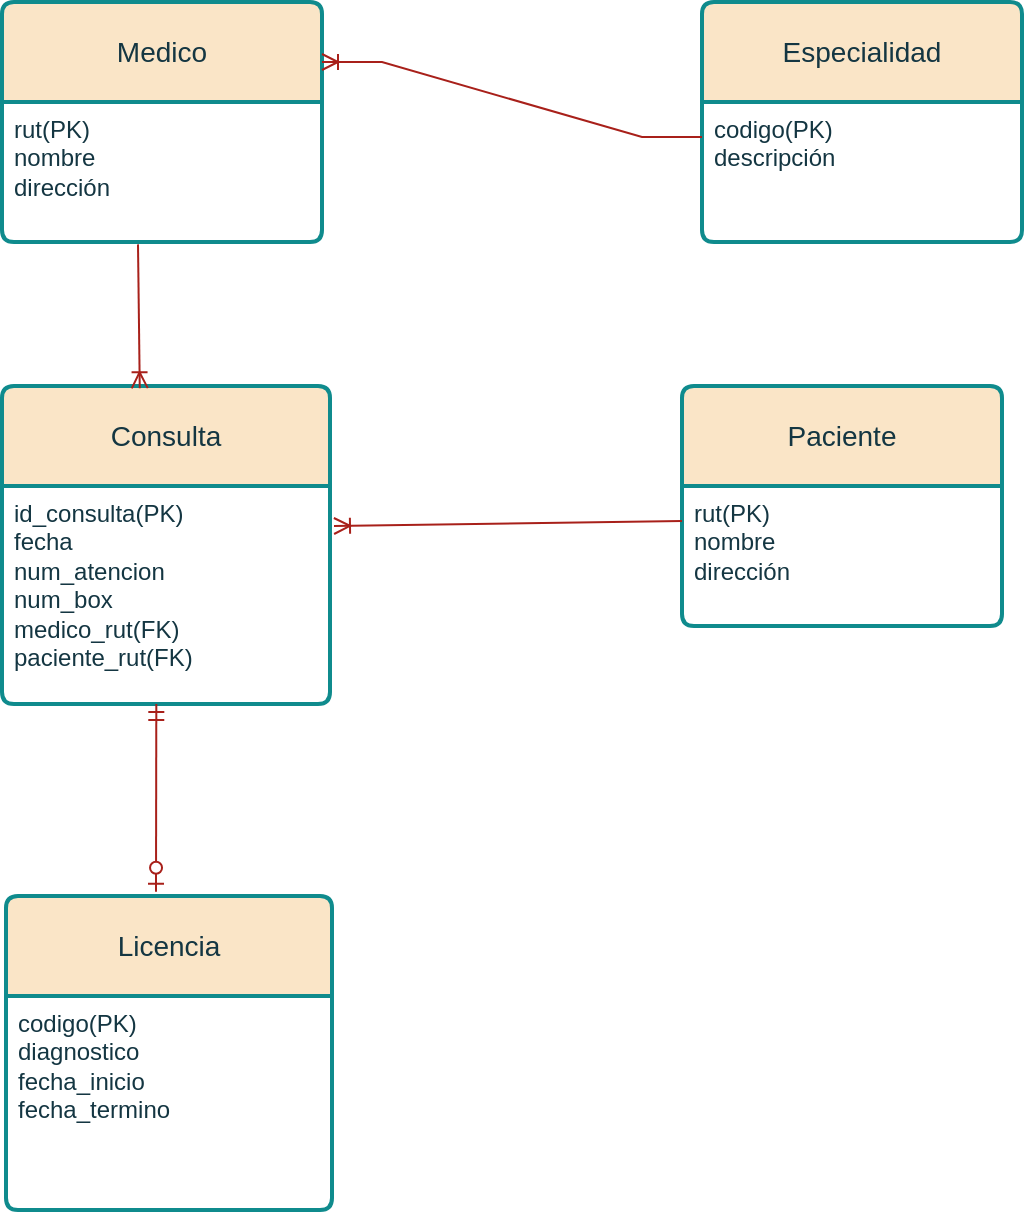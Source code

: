 <mxfile version="24.4.2" type="device">
  <diagram name="Página-1" id="hOnt8-4i_taNFi46hVp-">
    <mxGraphModel dx="1050" dy="572" grid="0" gridSize="10" guides="1" tooltips="1" connect="1" arrows="1" fold="1" page="1" pageScale="1" pageWidth="827" pageHeight="1169" background="#FFFFFF" math="0" shadow="0">
      <root>
        <mxCell id="0" />
        <mxCell id="1" parent="0" />
        <mxCell id="A3y6ZWQswXcBd1Y43o3--1" value="Medico" style="swimlane;childLayout=stackLayout;horizontal=1;startSize=50;horizontalStack=0;rounded=1;fontSize=14;fontStyle=0;strokeWidth=2;resizeParent=0;resizeLast=1;shadow=0;dashed=0;align=center;arcSize=4;whiteSpace=wrap;html=1;labelBackgroundColor=none;fillColor=#FAE5C7;strokeColor=#0F8B8D;fontColor=#143642;" parent="1" vertex="1">
          <mxGeometry x="70" y="100" width="160" height="120" as="geometry" />
        </mxCell>
        <mxCell id="A3y6ZWQswXcBd1Y43o3--2" value="rut(PK)&lt;div&gt;nombre&lt;br&gt;dirección&lt;/div&gt;" style="align=left;strokeColor=none;fillColor=none;spacingLeft=4;fontSize=12;verticalAlign=top;resizable=0;rotatable=0;part=1;html=1;labelBackgroundColor=none;fontColor=#143642;" parent="A3y6ZWQswXcBd1Y43o3--1" vertex="1">
          <mxGeometry y="50" width="160" height="70" as="geometry" />
        </mxCell>
        <mxCell id="A3y6ZWQswXcBd1Y43o3--3" value="Especialidad" style="swimlane;childLayout=stackLayout;horizontal=1;startSize=50;horizontalStack=0;rounded=1;fontSize=14;fontStyle=0;strokeWidth=2;resizeParent=0;resizeLast=1;shadow=0;dashed=0;align=center;arcSize=4;whiteSpace=wrap;html=1;labelBackgroundColor=none;fillColor=#FAE5C7;strokeColor=#0F8B8D;fontColor=#143642;" parent="1" vertex="1">
          <mxGeometry x="420" y="100" width="160" height="120" as="geometry" />
        </mxCell>
        <mxCell id="A3y6ZWQswXcBd1Y43o3--4" value="codigo(PK)&lt;div&gt;descripción&lt;br&gt;&lt;br&gt;&lt;/div&gt;" style="align=left;strokeColor=none;fillColor=none;spacingLeft=4;fontSize=12;verticalAlign=top;resizable=0;rotatable=0;part=1;html=1;labelBackgroundColor=none;fontColor=#143642;" parent="A3y6ZWQswXcBd1Y43o3--3" vertex="1">
          <mxGeometry y="50" width="160" height="70" as="geometry" />
        </mxCell>
        <mxCell id="A3y6ZWQswXcBd1Y43o3--5" value="Consulta" style="swimlane;childLayout=stackLayout;horizontal=1;startSize=50;horizontalStack=0;rounded=1;fontSize=14;fontStyle=0;strokeWidth=2;resizeParent=0;resizeLast=1;shadow=0;dashed=0;align=center;arcSize=4;whiteSpace=wrap;html=1;labelBackgroundColor=none;fillColor=#FAE5C7;strokeColor=#0F8B8D;fontColor=#143642;" parent="1" vertex="1">
          <mxGeometry x="70" y="292" width="164" height="159" as="geometry" />
        </mxCell>
        <mxCell id="A3y6ZWQswXcBd1Y43o3--6" value="&lt;div&gt;id_consulta(PK)&lt;/div&gt;&lt;div&gt;fecha&lt;/div&gt;&lt;div&gt;num_atencion&lt;br&gt;&lt;/div&gt;&lt;div&gt;&lt;span style=&quot;background-color: initial;&quot;&gt;num_box&lt;/span&gt;&lt;br&gt;&lt;/div&gt;&lt;div&gt;&lt;div&gt;medico_rut(FK)&lt;/div&gt;&lt;div&gt;paciente_rut(FK)&lt;/div&gt;&lt;/div&gt;" style="align=left;strokeColor=none;fillColor=none;spacingLeft=4;fontSize=12;verticalAlign=top;resizable=0;rotatable=0;part=1;html=1;labelBackgroundColor=none;fontColor=#143642;" parent="A3y6ZWQswXcBd1Y43o3--5" vertex="1">
          <mxGeometry y="50" width="164" height="109" as="geometry" />
        </mxCell>
        <mxCell id="A3y6ZWQswXcBd1Y43o3--9" value="Paciente" style="swimlane;childLayout=stackLayout;horizontal=1;startSize=50;horizontalStack=0;rounded=1;fontSize=14;fontStyle=0;strokeWidth=2;resizeParent=0;resizeLast=1;shadow=0;dashed=0;align=center;arcSize=4;whiteSpace=wrap;html=1;labelBackgroundColor=none;fillColor=#FAE5C7;strokeColor=#0F8B8D;fontColor=#143642;" parent="1" vertex="1">
          <mxGeometry x="410" y="292" width="160" height="120" as="geometry" />
        </mxCell>
        <mxCell id="A3y6ZWQswXcBd1Y43o3--10" value="rut(PK)&lt;div&gt;nombre&lt;br&gt;dirección&lt;/div&gt;" style="align=left;strokeColor=none;fillColor=none;spacingLeft=4;fontSize=12;verticalAlign=top;resizable=0;rotatable=0;part=1;html=1;labelBackgroundColor=none;fontColor=#143642;" parent="A3y6ZWQswXcBd1Y43o3--9" vertex="1">
          <mxGeometry y="50" width="160" height="70" as="geometry" />
        </mxCell>
        <mxCell id="A3y6ZWQswXcBd1Y43o3--11" value="" style="edgeStyle=entityRelationEdgeStyle;fontSize=12;html=1;endArrow=ERoneToMany;rounded=0;exitX=0;exitY=0.25;exitDx=0;exitDy=0;entryX=1;entryY=0.25;entryDx=0;entryDy=0;labelBackgroundColor=none;strokeColor=#A8201A;fontColor=default;" parent="1" source="A3y6ZWQswXcBd1Y43o3--4" target="A3y6ZWQswXcBd1Y43o3--1" edge="1">
          <mxGeometry width="100" height="100" relative="1" as="geometry">
            <mxPoint x="290" y="220" as="sourcePoint" />
            <mxPoint x="390" y="120" as="targetPoint" />
            <Array as="points">
              <mxPoint x="360" y="230" />
            </Array>
          </mxGeometry>
        </mxCell>
        <mxCell id="A3y6ZWQswXcBd1Y43o3--16" value="" style="fontSize=12;html=1;endArrow=ERoneToMany;rounded=0;exitX=0;exitY=0.25;exitDx=0;exitDy=0;labelBackgroundColor=none;strokeColor=#A8201A;fontColor=default;" parent="1" source="A3y6ZWQswXcBd1Y43o3--10" edge="1">
          <mxGeometry width="100" height="100" relative="1" as="geometry">
            <mxPoint x="350" y="312" as="sourcePoint" />
            <mxPoint x="236" y="362" as="targetPoint" />
          </mxGeometry>
        </mxCell>
        <mxCell id="A3y6ZWQswXcBd1Y43o3--17" value="Licencia" style="swimlane;childLayout=stackLayout;horizontal=1;startSize=50;horizontalStack=0;rounded=1;fontSize=14;fontStyle=0;strokeWidth=2;resizeParent=0;resizeLast=1;shadow=0;dashed=0;align=center;arcSize=4;whiteSpace=wrap;html=1;labelBackgroundColor=none;fillColor=#FAE5C7;strokeColor=#0F8B8D;fontColor=#143642;" parent="1" vertex="1">
          <mxGeometry x="72" y="547" width="163" height="157" as="geometry" />
        </mxCell>
        <mxCell id="A3y6ZWQswXcBd1Y43o3--18" value="codigo(PK)&lt;div&gt;diagnostico&lt;/div&gt;&lt;div&gt;fecha_inicio&lt;/div&gt;&lt;div&gt;fecha_termino&lt;/div&gt;&lt;div&gt;&lt;br&gt;&lt;/div&gt;" style="align=left;strokeColor=none;fillColor=none;spacingLeft=4;fontSize=12;verticalAlign=top;resizable=0;rotatable=0;part=1;html=1;labelBackgroundColor=none;fontColor=#143642;" parent="A3y6ZWQswXcBd1Y43o3--17" vertex="1">
          <mxGeometry y="50" width="163" height="107" as="geometry" />
        </mxCell>
        <mxCell id="A3y6ZWQswXcBd1Y43o3--29" value="" style="fontSize=12;html=1;endArrow=ERoneToMany;rounded=0;exitX=0.425;exitY=1.017;exitDx=0;exitDy=0;exitPerimeter=0;entryX=0.42;entryY=0.007;entryDx=0;entryDy=0;entryPerimeter=0;labelBackgroundColor=none;strokeColor=#A8201A;fontColor=default;" parent="1" source="A3y6ZWQswXcBd1Y43o3--2" target="A3y6ZWQswXcBd1Y43o3--5" edge="1">
          <mxGeometry width="100" height="100" relative="1" as="geometry">
            <mxPoint x="110" y="340" as="sourcePoint" />
            <mxPoint x="150" y="430" as="targetPoint" />
          </mxGeometry>
        </mxCell>
        <mxCell id="V5lLvUUczkSKAS6xhmhC-3" value="" style="fontSize=12;html=1;endArrow=ERzeroToOne;startArrow=ERmandOne;rounded=0;exitX=0.75;exitY=1;exitDx=0;exitDy=0;strokeColor=#A8201A;" edge="1" parent="1">
          <mxGeometry width="100" height="100" relative="1" as="geometry">
            <mxPoint x="147.16" y="451" as="sourcePoint" />
            <mxPoint x="147" y="544.88" as="targetPoint" />
          </mxGeometry>
        </mxCell>
      </root>
    </mxGraphModel>
  </diagram>
</mxfile>

